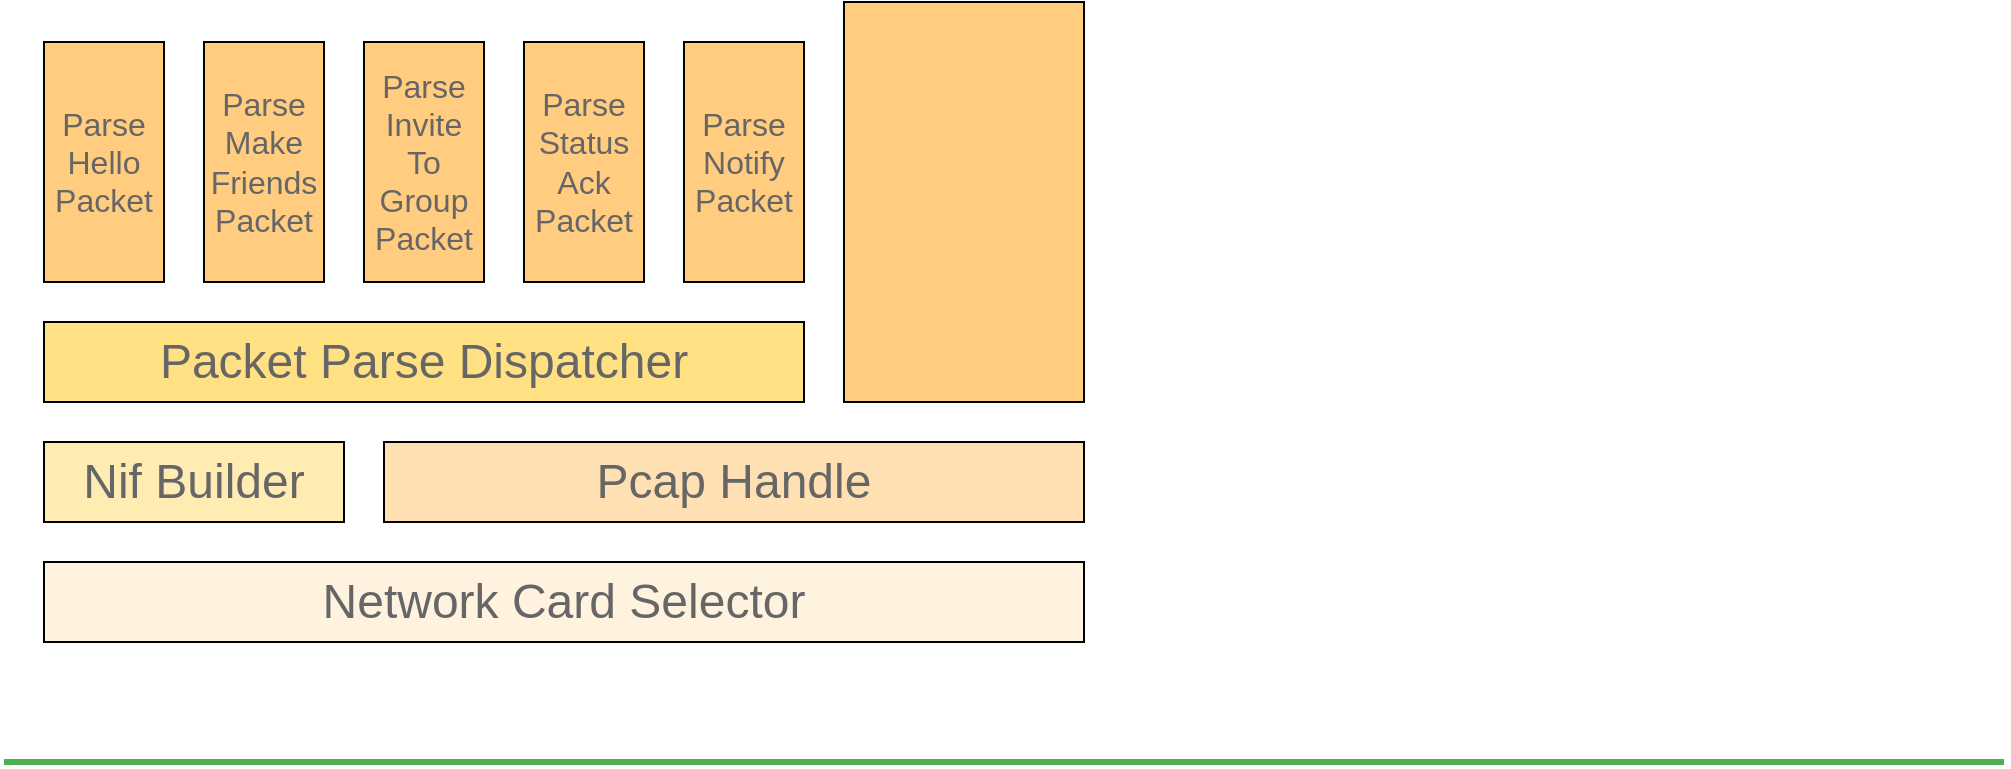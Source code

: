 <mxfile version="14.6.6" type="github">
  <diagram id="JCKB8MocDSN7x97dPDkK" name="Page-1">
    <mxGraphModel dx="1483" dy="897" grid="1" gridSize="10" guides="1" tooltips="1" connect="1" arrows="1" fold="1" page="1" pageScale="1" pageWidth="1654" pageHeight="2336" math="0" shadow="0">
      <root>
        <mxCell id="0" />
        <mxCell id="1" parent="0" />
        <mxCell id="Dv_WCurl7W9lhUE-oqcY-8" value="" style="endArrow=none;html=1;fillColor=#e1d5e7;strokeWidth=3;strokeColor=#4caf50;" edge="1" parent="1">
          <mxGeometry width="50" height="50" relative="1" as="geometry">
            <mxPoint x="200" y="960" as="sourcePoint" />
            <mxPoint x="1200" y="960" as="targetPoint" />
          </mxGeometry>
        </mxCell>
        <mxCell id="Dv_WCurl7W9lhUE-oqcY-9" value="&lt;font style=&quot;font-size: 24px&quot; color=&quot;#666666&quot;&gt;Network Card Selector&lt;/font&gt;" style="rounded=0;whiteSpace=wrap;html=1;fillColor=#fff3e0;" vertex="1" parent="1">
          <mxGeometry x="220" y="860" width="520" height="40" as="geometry" />
        </mxCell>
        <mxCell id="Dv_WCurl7W9lhUE-oqcY-10" value="&lt;font style=&quot;font-size: 24px&quot; color=&quot;#666666&quot;&gt;Nif Builder&lt;/font&gt;" style="rounded=0;whiteSpace=wrap;html=1;fillColor=#ffecb3;" vertex="1" parent="1">
          <mxGeometry x="220" y="800" width="150" height="40" as="geometry" />
        </mxCell>
        <mxCell id="Dv_WCurl7W9lhUE-oqcY-11" value="&lt;font color=&quot;#666666&quot;&gt;&lt;span style=&quot;font-size: 24px&quot;&gt;Pcap Handle&lt;/span&gt;&lt;/font&gt;" style="rounded=0;whiteSpace=wrap;html=1;fillColor=#ffe0b2;" vertex="1" parent="1">
          <mxGeometry x="390" y="800" width="350" height="40" as="geometry" />
        </mxCell>
        <mxCell id="Dv_WCurl7W9lhUE-oqcY-16" value="&lt;font color=&quot;#666666&quot;&gt;&lt;span style=&quot;font-size: 24px&quot;&gt;Packet Parse Dispatcher&lt;/span&gt;&lt;/font&gt;" style="rounded=0;whiteSpace=wrap;html=1;strokeColor=#000000;fillColor=#ffe082;" vertex="1" parent="1">
          <mxGeometry x="220" y="740" width="380" height="40" as="geometry" />
        </mxCell>
        <mxCell id="Dv_WCurl7W9lhUE-oqcY-17" value="" style="rounded=0;whiteSpace=wrap;html=1;strokeColor=#000000;fillColor=#ffcc80;" vertex="1" parent="1">
          <mxGeometry x="620" y="580" width="120" height="200" as="geometry" />
        </mxCell>
        <mxCell id="Dv_WCurl7W9lhUE-oqcY-18" value="&lt;span style=&quot;color: rgb(102 , 102 , 102) ; font-size: 16px&quot;&gt;Parse&lt;br&gt;Hello&lt;br&gt;Packet&lt;br&gt;&lt;/span&gt;" style="rounded=0;whiteSpace=wrap;html=1;strokeColor=#000000;fillColor=#ffcc80;" vertex="1" parent="1">
          <mxGeometry x="220" y="600" width="60" height="120" as="geometry" />
        </mxCell>
        <mxCell id="Dv_WCurl7W9lhUE-oqcY-19" value="&lt;span style=&quot;color: rgb(102 , 102 , 102) ; font-size: 16px&quot;&gt;Parse&lt;/span&gt;&lt;br style=&quot;color: rgb(102 , 102 , 102) ; font-size: 16px&quot;&gt;&lt;font color=&quot;#666666&quot;&gt;&lt;span style=&quot;font-size: 16px&quot;&gt;Make&lt;br&gt;Friends&lt;/span&gt;&lt;/font&gt;&lt;br style=&quot;color: rgb(102 , 102 , 102) ; font-size: 16px&quot;&gt;&lt;span style=&quot;color: rgb(102 , 102 , 102) ; font-size: 16px&quot;&gt;Packet&lt;/span&gt;" style="rounded=0;whiteSpace=wrap;html=1;strokeColor=#000000;fillColor=#ffcc80;" vertex="1" parent="1">
          <mxGeometry x="300" y="600" width="60" height="120" as="geometry" />
        </mxCell>
        <mxCell id="Dv_WCurl7W9lhUE-oqcY-20" value="&lt;span style=&quot;color: rgb(102 , 102 , 102) ; font-size: 16px&quot;&gt;Parse&lt;/span&gt;&lt;br style=&quot;color: rgb(102 , 102 , 102) ; font-size: 16px&quot;&gt;&lt;span style=&quot;color: rgb(102 , 102 , 102) ; font-size: 16px&quot;&gt;Invite&lt;br&gt;&lt;/span&gt;&lt;span style=&quot;color: rgb(102 , 102 , 102) ; font-size: 16px&quot;&gt;To&lt;br&gt;&lt;/span&gt;&lt;font color=&quot;#666666&quot;&gt;&lt;span style=&quot;font-size: 16px&quot;&gt;Group&lt;/span&gt;&lt;/font&gt;&lt;br style=&quot;color: rgb(102 , 102 , 102) ; font-size: 16px&quot;&gt;&lt;span style=&quot;color: rgb(102 , 102 , 102) ; font-size: 16px&quot;&gt;Packet&lt;/span&gt;" style="rounded=0;whiteSpace=wrap;html=1;strokeColor=#000000;fillColor=#ffcc80;" vertex="1" parent="1">
          <mxGeometry x="380" y="600" width="60" height="120" as="geometry" />
        </mxCell>
        <mxCell id="Dv_WCurl7W9lhUE-oqcY-21" value="&lt;span style=&quot;color: rgb(102 , 102 , 102) ; font-size: 16px&quot;&gt;Parse&lt;/span&gt;&lt;br style=&quot;color: rgb(102 , 102 , 102) ; font-size: 16px&quot;&gt;&lt;span style=&quot;color: rgb(102 , 102 , 102) ; font-size: 16px&quot;&gt;Status&lt;br&gt;&lt;/span&gt;&lt;font color=&quot;#666666&quot;&gt;&lt;span style=&quot;font-size: 16px&quot;&gt;Ack&lt;/span&gt;&lt;/font&gt;&lt;br style=&quot;color: rgb(102 , 102 , 102) ; font-size: 16px&quot;&gt;&lt;span style=&quot;color: rgb(102 , 102 , 102) ; font-size: 16px&quot;&gt;Packet&lt;/span&gt;" style="rounded=0;whiteSpace=wrap;html=1;strokeColor=#000000;fillColor=#ffcc80;" vertex="1" parent="1">
          <mxGeometry x="460" y="600" width="60" height="120" as="geometry" />
        </mxCell>
        <mxCell id="Dv_WCurl7W9lhUE-oqcY-22" value="&lt;span style=&quot;color: rgb(102 , 102 , 102) ; font-size: 16px&quot;&gt;Parse&lt;/span&gt;&lt;br style=&quot;color: rgb(102 , 102 , 102) ; font-size: 16px&quot;&gt;&lt;font color=&quot;#666666&quot;&gt;&lt;span style=&quot;font-size: 16px&quot;&gt;Notify&lt;/span&gt;&lt;/font&gt;&lt;br style=&quot;color: rgb(102 , 102 , 102) ; font-size: 16px&quot;&gt;&lt;span style=&quot;color: rgb(102 , 102 , 102) ; font-size: 16px&quot;&gt;Packet&lt;/span&gt;" style="rounded=0;whiteSpace=wrap;html=1;strokeColor=#000000;fillColor=#ffcc80;" vertex="1" parent="1">
          <mxGeometry x="540" y="600" width="60" height="120" as="geometry" />
        </mxCell>
      </root>
    </mxGraphModel>
  </diagram>
</mxfile>

